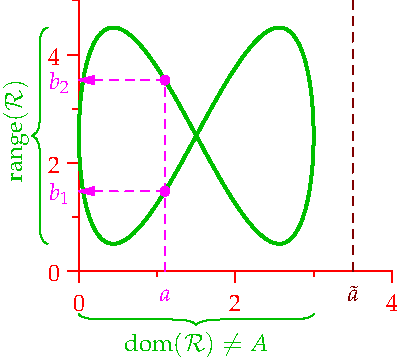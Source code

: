 settings.tex="pdflatex";

texpreamble("\usepackage{amsmath}
\usepackage{amsthm,amssymb}
\usepackage{mathpazo}
\usepackage[svgnames]{xcolor}
");
import graph;

size(200,180,IgnoreAspect);

pair R(real t){return (1.5+1.5*cos(t),2*sin(2t)+2.5);}

path RR=graph(R,0,2pi,operator..);

draw(RR,heavygreen+linewidth(1.5));


real a=1.1;

path av=(a,0)--(a,5);

pair[] bb=intersectionpoints(RR,av);

draw(bb[0]--(0,bb[0].y),dashed+magenta,Arrow);
draw((a,0)--bb[1]--(0,bb[1].y),dashed+magenta,Arrow);

dotfactor=10;
dot(bb[0],magenta);
dot(bb[1],magenta);

labelx("$a$",a,magenta);
labely("$b_1$",bb[0].y,magenta);
labely("$b_2$",bb[1].y,magenta);

real atil=3.5;
draw((atil,0)--(atil,5),brown+dashed);
labelx("$\tilde a$",atil,brown);

xaxis(0,4,red,RightTicks(new real[]{0,2,4},new real[]{1,3}));
yaxis(0,5,red,LeftTicks(new real[]{0,2,4},new real[]{1,3,5}));

draw("$\operatorname{dom}(\mathcal R)\neq A$",brace((0,-0.8),(3,-0.8),-0.2),heavygreen);
draw(rotate(90,(-0.4,2.25))*"$\operatorname{range}(\mathcal R)$",brace((-0.4,0.5),(-0.4,4.5),0.2),W,heavygreen);
